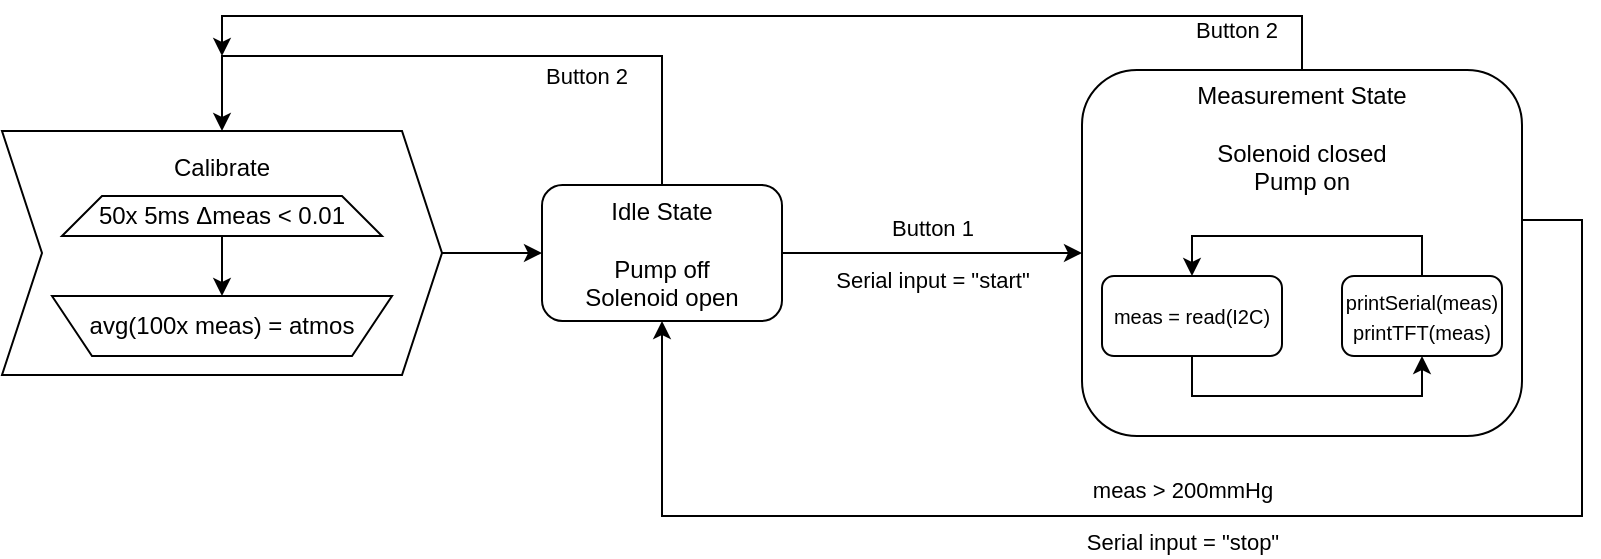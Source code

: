 <mxfile version="27.0.2">
  <diagram name="Page-1" id="09nChIZGOkw6GjOcZzXN">
    <mxGraphModel dx="889" dy="2171" grid="1" gridSize="10" guides="1" tooltips="1" connect="1" arrows="1" fold="1" page="1" pageScale="1" pageWidth="850" pageHeight="1100" math="0" shadow="0">
      <root>
        <mxCell id="0" />
        <mxCell id="1" parent="0" />
        <mxCell id="5T6_v61IL-QROMkdmYM8-7" style="edgeStyle=orthogonalEdgeStyle;rounded=0;orthogonalLoop=1;jettySize=auto;html=1;entryX=0;entryY=0.5;entryDx=0;entryDy=0;" parent="1" source="5T6_v61IL-QROMkdmYM8-1" target="5T6_v61IL-QROMkdmYM8-6" edge="1">
          <mxGeometry relative="1" as="geometry" />
        </mxCell>
        <mxCell id="5T6_v61IL-QROMkdmYM8-1" value="&lt;div&gt;Calibrate&lt;/div&gt;&lt;div&gt;&lt;br&gt;&lt;/div&gt;&lt;div&gt;&lt;br&gt;&lt;/div&gt;&lt;div&gt;&lt;br&gt;&lt;/div&gt;&lt;div&gt;&lt;br&gt;&lt;/div&gt;&lt;div&gt;&lt;br&gt;&lt;/div&gt;&lt;div&gt;&lt;br&gt;&lt;/div&gt;" style="shape=step;perimeter=stepPerimeter;whiteSpace=wrap;html=1;fixedSize=1;" parent="1" vertex="1">
          <mxGeometry x="20" y="297.5" width="220" height="122" as="geometry" />
        </mxCell>
        <mxCell id="5T6_v61IL-QROMkdmYM8-5" value="" style="edgeStyle=orthogonalEdgeStyle;rounded=0;orthogonalLoop=1;jettySize=auto;html=1;" parent="1" source="5T6_v61IL-QROMkdmYM8-3" target="5T6_v61IL-QROMkdmYM8-4" edge="1">
          <mxGeometry relative="1" as="geometry" />
        </mxCell>
        <mxCell id="5T6_v61IL-QROMkdmYM8-3" value="50x 5ms &lt;span data-huuid=&quot;4915709712812794536&quot;&gt;&lt;span&gt;Δmeas &amp;lt; 0.01&lt;/span&gt;&lt;/span&gt;" style="shape=trapezoid;perimeter=trapezoidPerimeter;whiteSpace=wrap;html=1;fixedSize=1;" parent="1" vertex="1">
          <mxGeometry x="50" y="330" width="160" height="20" as="geometry" />
        </mxCell>
        <mxCell id="5T6_v61IL-QROMkdmYM8-4" value="avg(100x meas) = atmos" style="shape=trapezoid;perimeter=trapezoidPerimeter;whiteSpace=wrap;html=1;fixedSize=1;flipV=1;" parent="1" vertex="1">
          <mxGeometry x="45" y="380" width="170" height="30" as="geometry" />
        </mxCell>
        <mxCell id="5T6_v61IL-QROMkdmYM8-8" style="edgeStyle=orthogonalEdgeStyle;rounded=0;orthogonalLoop=1;jettySize=auto;html=1;entryX=0.5;entryY=0;entryDx=0;entryDy=0;" parent="1" source="5T6_v61IL-QROMkdmYM8-6" target="5T6_v61IL-QROMkdmYM8-1" edge="1">
          <mxGeometry relative="1" as="geometry">
            <mxPoint x="330" y="160" as="targetPoint" />
            <Array as="points">
              <mxPoint x="350" y="260" />
              <mxPoint x="130" y="260" />
            </Array>
          </mxGeometry>
        </mxCell>
        <mxCell id="5T6_v61IL-QROMkdmYM8-9" value="Button 2" style="edgeLabel;html=1;align=center;verticalAlign=middle;resizable=0;points=[];labelBackgroundColor=none;" parent="5T6_v61IL-QROMkdmYM8-8" vertex="1" connectable="0">
          <mxGeometry x="0.108" y="-2" relative="1" as="geometry">
            <mxPoint x="76" y="12" as="offset" />
          </mxGeometry>
        </mxCell>
        <mxCell id="5T6_v61IL-QROMkdmYM8-10" value="&lt;div&gt;Button 1&lt;/div&gt;&lt;div&gt;&lt;br&gt;&lt;/div&gt;&lt;div&gt;Serial input = &quot;start&quot;&lt;/div&gt;" style="edgeStyle=orthogonalEdgeStyle;rounded=0;orthogonalLoop=1;jettySize=auto;html=1;entryX=0;entryY=0.5;entryDx=0;entryDy=0;labelBackgroundColor=none;" parent="1" source="5T6_v61IL-QROMkdmYM8-6" target="5T6_v61IL-QROMkdmYM8-11" edge="1">
          <mxGeometry relative="1" as="geometry">
            <mxPoint x="350" y="420" as="targetPoint" />
          </mxGeometry>
        </mxCell>
        <mxCell id="5T6_v61IL-QROMkdmYM8-6" value="&lt;div&gt;Idle State&lt;/div&gt;&lt;div&gt;&lt;br&gt;&lt;/div&gt;&lt;div&gt;Pump off&lt;/div&gt;&lt;div&gt;Solenoid open&lt;/div&gt;" style="rounded=1;whiteSpace=wrap;html=1;" parent="1" vertex="1">
          <mxGeometry x="290" y="324.5" width="120" height="68" as="geometry" />
        </mxCell>
        <mxCell id="5T6_v61IL-QROMkdmYM8-12" style="edgeStyle=orthogonalEdgeStyle;rounded=0;orthogonalLoop=1;jettySize=auto;html=1;entryX=0.5;entryY=1;entryDx=0;entryDy=0;exitX=1;exitY=0.5;exitDx=0;exitDy=0;" parent="1" source="5T6_v61IL-QROMkdmYM8-11" target="5T6_v61IL-QROMkdmYM8-6" edge="1">
          <mxGeometry relative="1" as="geometry">
            <Array as="points">
              <mxPoint x="780" y="342" />
              <mxPoint x="810" y="342" />
              <mxPoint x="810" y="490" />
              <mxPoint x="350" y="490" />
            </Array>
          </mxGeometry>
        </mxCell>
        <mxCell id="5T6_v61IL-QROMkdmYM8-13" value="&lt;div&gt;meas &amp;gt; 200mmHg&lt;/div&gt;&lt;div&gt;&lt;br&gt;&lt;/div&gt;&lt;div&gt;Serial input = &quot;stop&quot;&lt;/div&gt;" style="edgeLabel;html=1;align=center;verticalAlign=middle;resizable=0;points=[];labelBackgroundColor=none;" parent="5T6_v61IL-QROMkdmYM8-12" vertex="1" connectable="0">
          <mxGeometry x="-0.077" relative="1" as="geometry">
            <mxPoint x="-48" as="offset" />
          </mxGeometry>
        </mxCell>
        <mxCell id="5T6_v61IL-QROMkdmYM8-19" style="edgeStyle=orthogonalEdgeStyle;rounded=0;orthogonalLoop=1;jettySize=auto;html=1;" parent="1" source="5T6_v61IL-QROMkdmYM8-11" edge="1">
          <mxGeometry relative="1" as="geometry">
            <mxPoint x="130" y="260" as="targetPoint" />
            <Array as="points">
              <mxPoint x="670" y="240" />
              <mxPoint x="130" y="240" />
            </Array>
          </mxGeometry>
        </mxCell>
        <mxCell id="5T6_v61IL-QROMkdmYM8-11" value="&lt;div&gt;Measurement State&lt;/div&gt;&lt;div&gt;&lt;br&gt;&lt;/div&gt;&lt;div&gt;Solenoid closed&lt;/div&gt;&lt;div&gt;Pump on&lt;/div&gt;&lt;div&gt;&lt;br&gt;&lt;/div&gt;&lt;div&gt;&lt;br&gt;&lt;/div&gt;&lt;div&gt;&lt;br&gt;&lt;/div&gt;&lt;div&gt;&lt;br&gt;&lt;/div&gt;&lt;div&gt;&lt;br&gt;&lt;/div&gt;&lt;div&gt;&lt;br&gt;&lt;/div&gt;&lt;div&gt;&lt;br&gt;&lt;/div&gt;&lt;div&gt;&lt;br&gt;&lt;/div&gt;" style="rounded=1;whiteSpace=wrap;html=1;" parent="1" vertex="1">
          <mxGeometry x="560" y="267" width="220" height="183" as="geometry" />
        </mxCell>
        <mxCell id="5T6_v61IL-QROMkdmYM8-16" style="edgeStyle=orthogonalEdgeStyle;rounded=0;orthogonalLoop=1;jettySize=auto;html=1;entryX=0.5;entryY=0;entryDx=0;entryDy=0;exitX=0.5;exitY=0;exitDx=0;exitDy=0;" parent="1" source="5T6_v61IL-QROMkdmYM8-14" target="5T6_v61IL-QROMkdmYM8-15" edge="1">
          <mxGeometry relative="1" as="geometry">
            <Array as="points">
              <mxPoint x="730" y="350" />
              <mxPoint x="615" y="350" />
            </Array>
          </mxGeometry>
        </mxCell>
        <mxCell id="5T6_v61IL-QROMkdmYM8-14" value="&lt;div&gt;&lt;font style=&quot;font-size: 10px;&quot;&gt;printSerial(meas)&lt;/font&gt;&lt;/div&gt;&lt;div&gt;&lt;font style=&quot;font-size: 10px;&quot;&gt;printTFT(meas)&lt;/font&gt;&lt;/div&gt;" style="rounded=1;whiteSpace=wrap;html=1;" parent="1" vertex="1">
          <mxGeometry x="690" y="370" width="80" height="40" as="geometry" />
        </mxCell>
        <mxCell id="5T6_v61IL-QROMkdmYM8-18" style="edgeStyle=orthogonalEdgeStyle;rounded=0;orthogonalLoop=1;jettySize=auto;html=1;entryX=0.5;entryY=1;entryDx=0;entryDy=0;" parent="1" source="5T6_v61IL-QROMkdmYM8-15" target="5T6_v61IL-QROMkdmYM8-14" edge="1">
          <mxGeometry relative="1" as="geometry">
            <Array as="points">
              <mxPoint x="615" y="430" />
              <mxPoint x="730" y="430" />
            </Array>
          </mxGeometry>
        </mxCell>
        <mxCell id="5T6_v61IL-QROMkdmYM8-15" value="&lt;font style=&quot;font-size: 10px;&quot;&gt;meas = read(I2C)&lt;/font&gt;" style="rounded=1;whiteSpace=wrap;html=1;" parent="1" vertex="1">
          <mxGeometry x="570" y="370" width="90" height="40" as="geometry" />
        </mxCell>
        <mxCell id="5T6_v61IL-QROMkdmYM8-20" value="&lt;span&gt;Button 2&lt;/span&gt;" style="edgeLabel;html=1;align=center;verticalAlign=middle;resizable=0;points=[];labelBackgroundColor=none;" parent="1" vertex="1" connectable="0">
          <mxGeometry x="780.003" y="250" as="geometry">
            <mxPoint x="-143" y="-3" as="offset" />
          </mxGeometry>
        </mxCell>
      </root>
    </mxGraphModel>
  </diagram>
</mxfile>
